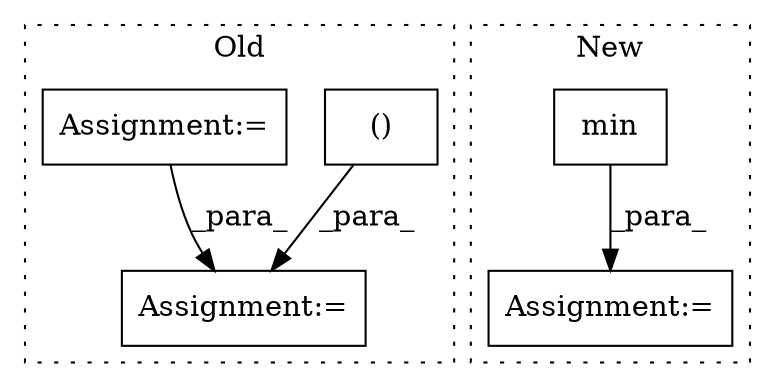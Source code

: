 digraph G {
subgraph cluster0 {
1 [label="()" a="106" s="5934" l="59" shape="box"];
4 [label="Assignment:=" a="7" s="6084" l="2" shape="box"];
5 [label="Assignment:=" a="7" s="5995" l="2" shape="box"];
label = "Old";
style="dotted";
}
subgraph cluster1 {
2 [label="min" a="32" s="6095,6122" l="4,1" shape="box"];
3 [label="Assignment:=" a="7" s="6024,6124" l="57,2" shape="box"];
label = "New";
style="dotted";
}
1 -> 4 [label="_para_"];
2 -> 3 [label="_para_"];
5 -> 4 [label="_para_"];
}